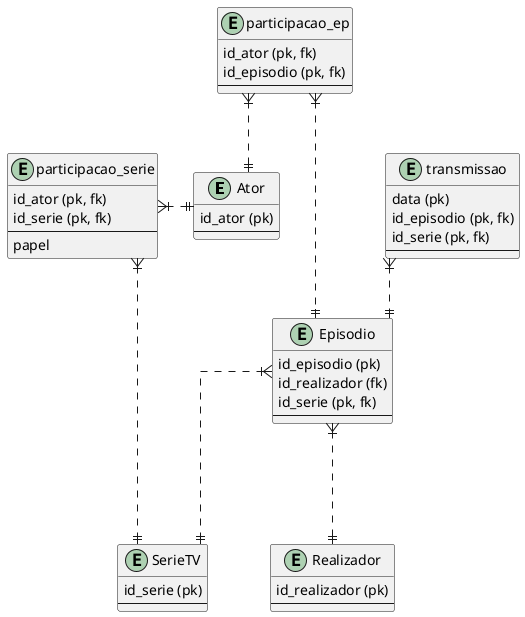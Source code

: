 @startuml
skinparam linetype ortho

entity Ator {
    id_ator (pk)
    --
}

entity Realizador {
    id_realizador (pk)
    --
}

entity Episodio {
    id_episodio (pk)
    id_realizador (fk)
    id_serie (pk, fk)
    --
}

entity SerieTV {
    id_serie (pk)
    --
}

entity participacao_ep {
    id_ator (pk, fk)
    id_episodio (pk, fk)
    --
}

entity participacao_serie {
    id_ator (pk, fk)
    id_serie (pk, fk)
    --
    papel
}

entity transmissao {
    data (pk)
    id_episodio (pk, fk)
    id_serie (pk, fk)
    --
}

participacao_ep }|..|| Ator
participacao_ep }|...|| Episodio
Episodio }|...|| Realizador
Episodio }|...|| SerieTV
transmissao }|..|| Episodio
participacao_serie }|.|| SerieTV
participacao_serie }|.|| Ator

@enduml